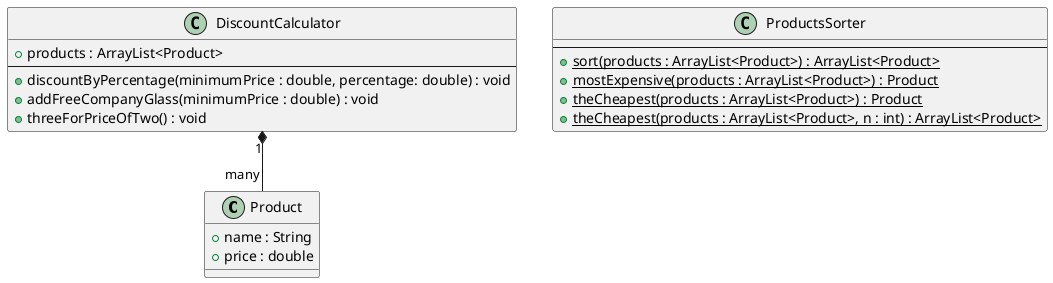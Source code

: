 @startuml test


class Product {
    + name : String
    + price : double
}

DiscountCalculator "1" *-- "many" Product

class DiscountCalculator {
    + products : ArrayList<Product>
    ----
    + discountByPercentage(minimumPrice : double, percentage: double) : void
    + addFreeCompanyGlass(minimumPrice : double) : void
    + threeForPriceOfTwo() : void
}

class ProductsSorter {
    ----
    + {static}  sort(products : ArrayList<Product>) : ArrayList<Product>
    + {static}  mostExpensive(products : ArrayList<Product>) : Product
    + {static}  theCheapest(products : ArrayList<Product>) : Product
    + {static}  theCheapest(products : ArrayList<Product>, n : int) : ArrayList<Product>
}

@enduml